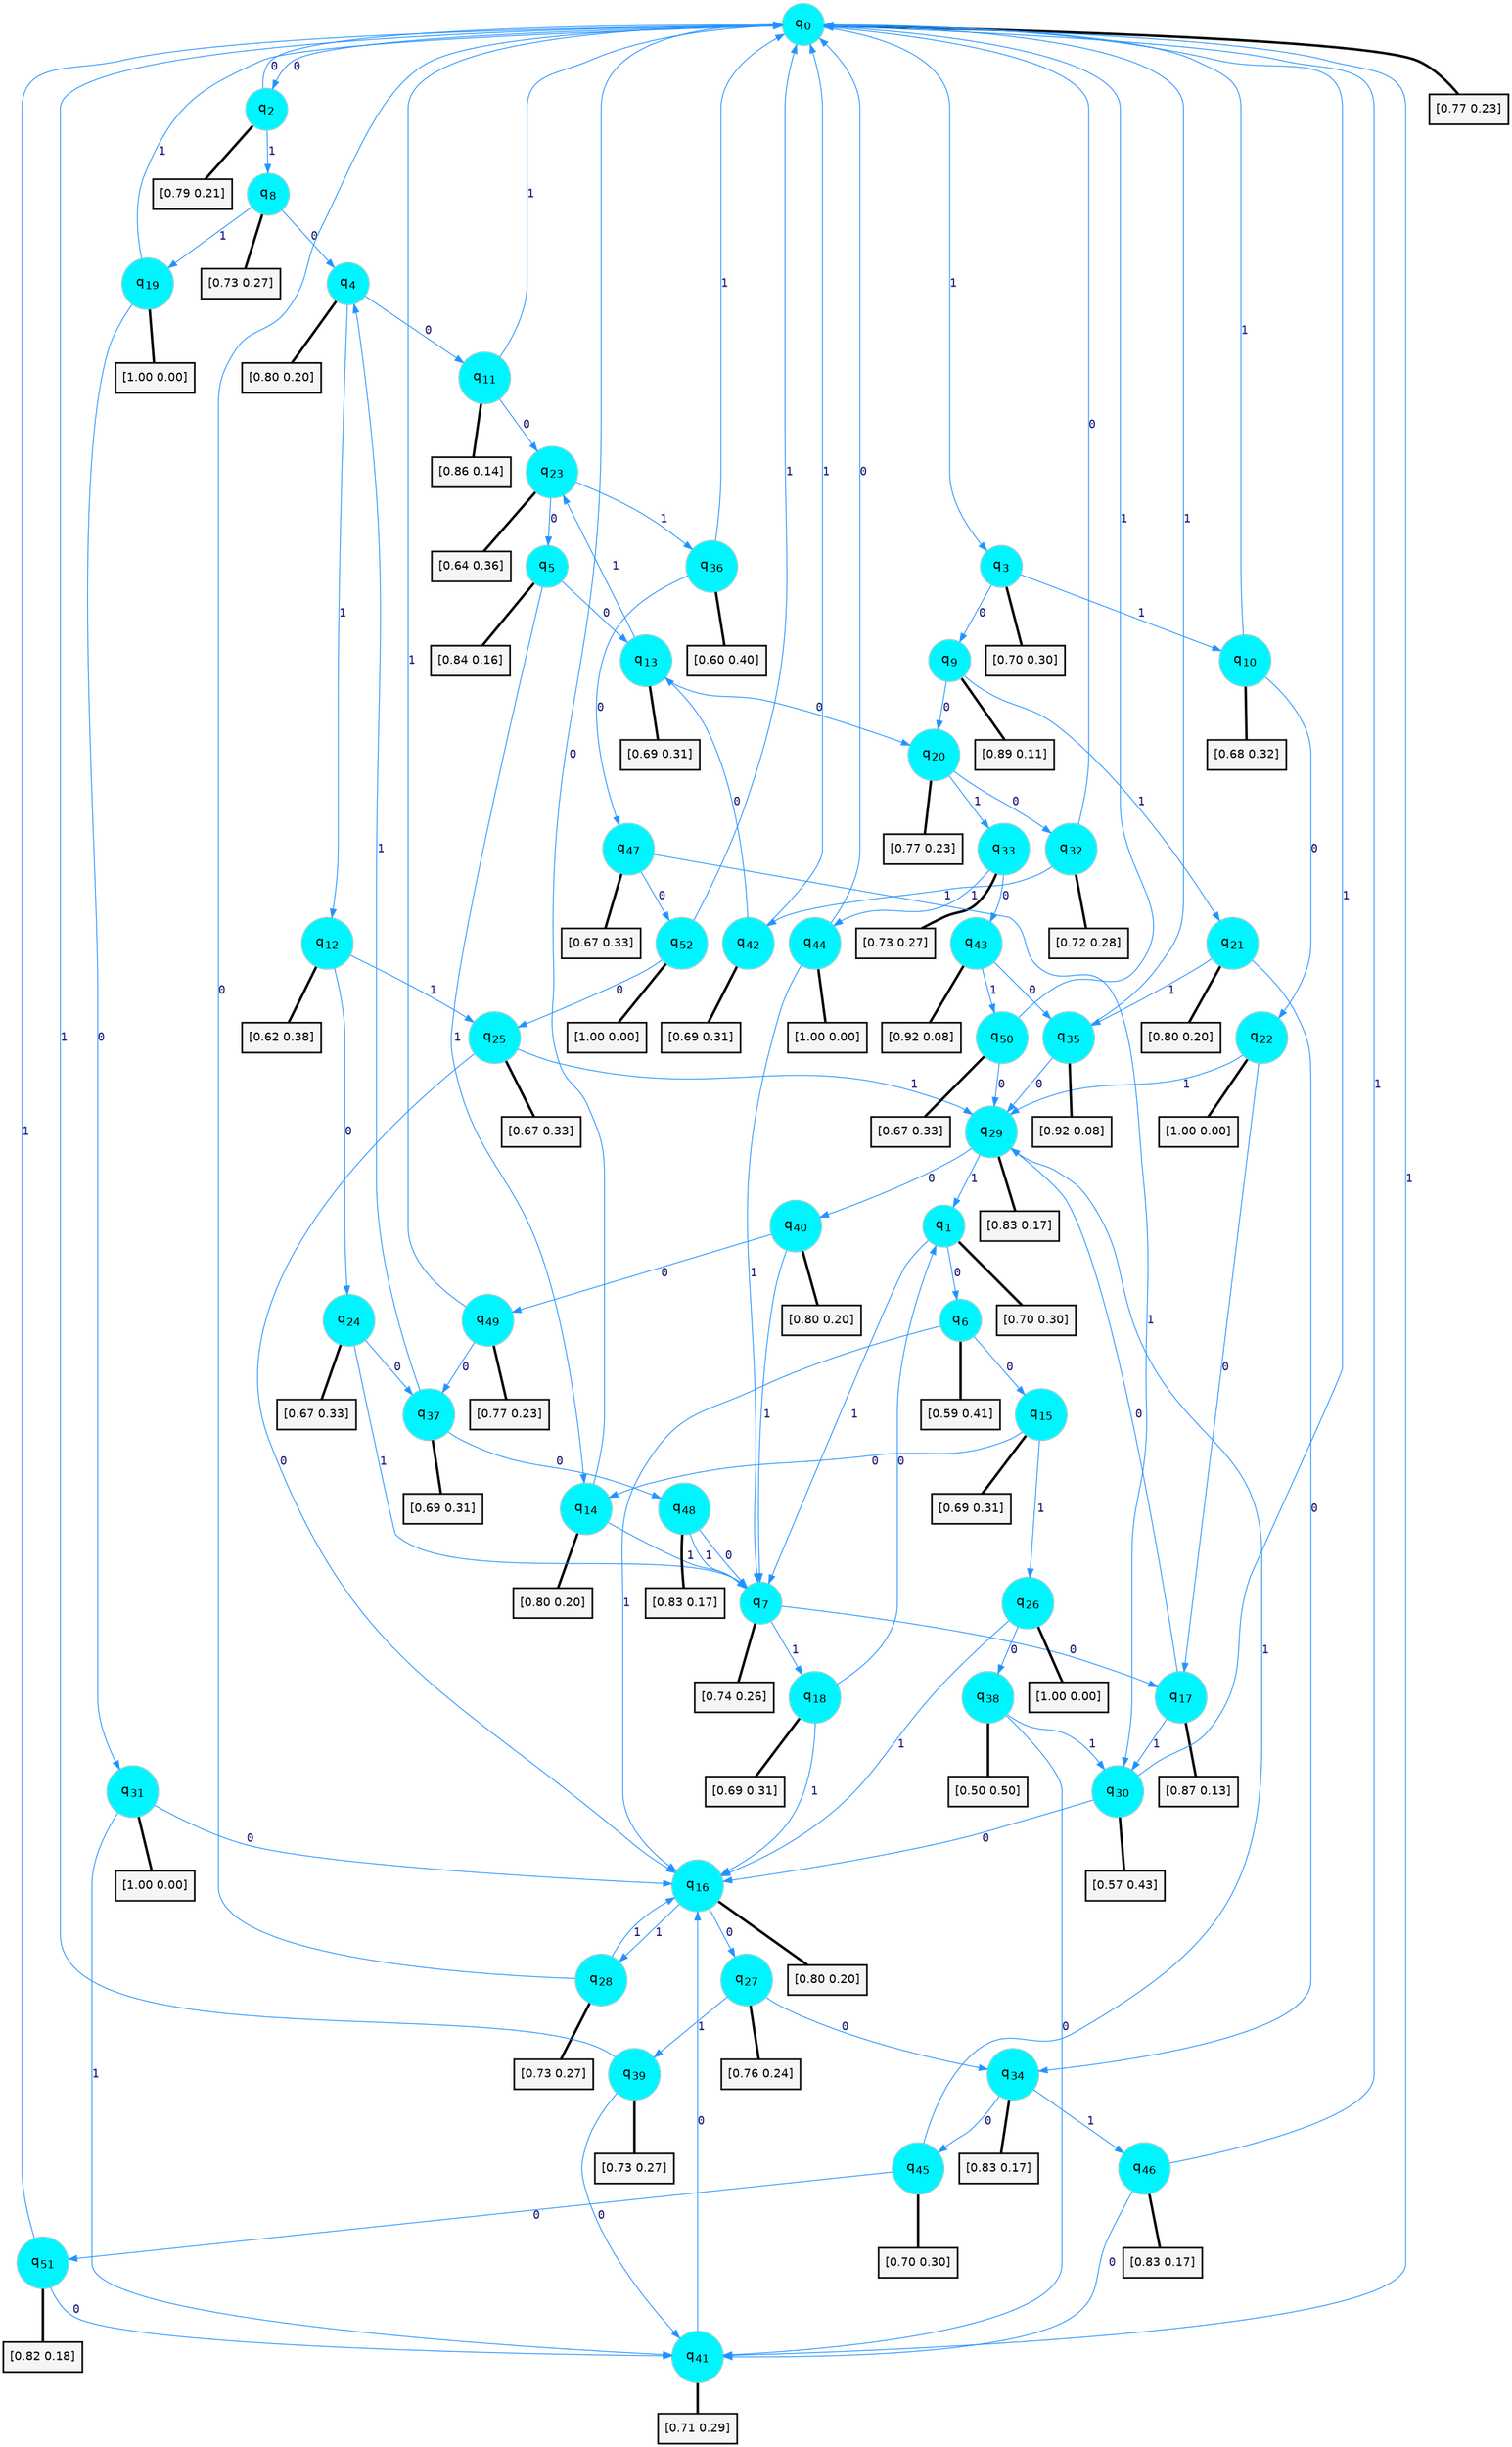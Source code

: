 digraph G {
graph [
bgcolor=transparent, dpi=300, rankdir=TD, size="40,25"];
node [
color=gray, fillcolor=turquoise1, fontcolor=black, fontname=Helvetica, fontsize=16, fontweight=bold, shape=circle, style=filled];
edge [
arrowsize=1, color=dodgerblue1, fontcolor=midnightblue, fontname=courier, fontweight=bold, penwidth=1, style=solid, weight=20];
0[label=<q<SUB>0</SUB>>];
1[label=<q<SUB>1</SUB>>];
2[label=<q<SUB>2</SUB>>];
3[label=<q<SUB>3</SUB>>];
4[label=<q<SUB>4</SUB>>];
5[label=<q<SUB>5</SUB>>];
6[label=<q<SUB>6</SUB>>];
7[label=<q<SUB>7</SUB>>];
8[label=<q<SUB>8</SUB>>];
9[label=<q<SUB>9</SUB>>];
10[label=<q<SUB>10</SUB>>];
11[label=<q<SUB>11</SUB>>];
12[label=<q<SUB>12</SUB>>];
13[label=<q<SUB>13</SUB>>];
14[label=<q<SUB>14</SUB>>];
15[label=<q<SUB>15</SUB>>];
16[label=<q<SUB>16</SUB>>];
17[label=<q<SUB>17</SUB>>];
18[label=<q<SUB>18</SUB>>];
19[label=<q<SUB>19</SUB>>];
20[label=<q<SUB>20</SUB>>];
21[label=<q<SUB>21</SUB>>];
22[label=<q<SUB>22</SUB>>];
23[label=<q<SUB>23</SUB>>];
24[label=<q<SUB>24</SUB>>];
25[label=<q<SUB>25</SUB>>];
26[label=<q<SUB>26</SUB>>];
27[label=<q<SUB>27</SUB>>];
28[label=<q<SUB>28</SUB>>];
29[label=<q<SUB>29</SUB>>];
30[label=<q<SUB>30</SUB>>];
31[label=<q<SUB>31</SUB>>];
32[label=<q<SUB>32</SUB>>];
33[label=<q<SUB>33</SUB>>];
34[label=<q<SUB>34</SUB>>];
35[label=<q<SUB>35</SUB>>];
36[label=<q<SUB>36</SUB>>];
37[label=<q<SUB>37</SUB>>];
38[label=<q<SUB>38</SUB>>];
39[label=<q<SUB>39</SUB>>];
40[label=<q<SUB>40</SUB>>];
41[label=<q<SUB>41</SUB>>];
42[label=<q<SUB>42</SUB>>];
43[label=<q<SUB>43</SUB>>];
44[label=<q<SUB>44</SUB>>];
45[label=<q<SUB>45</SUB>>];
46[label=<q<SUB>46</SUB>>];
47[label=<q<SUB>47</SUB>>];
48[label=<q<SUB>48</SUB>>];
49[label=<q<SUB>49</SUB>>];
50[label=<q<SUB>50</SUB>>];
51[label=<q<SUB>51</SUB>>];
52[label=<q<SUB>52</SUB>>];
53[label="[0.77 0.23]", shape=box,fontcolor=black, fontname=Helvetica, fontsize=14, penwidth=2, fillcolor=whitesmoke,color=black];
54[label="[0.70 0.30]", shape=box,fontcolor=black, fontname=Helvetica, fontsize=14, penwidth=2, fillcolor=whitesmoke,color=black];
55[label="[0.79 0.21]", shape=box,fontcolor=black, fontname=Helvetica, fontsize=14, penwidth=2, fillcolor=whitesmoke,color=black];
56[label="[0.70 0.30]", shape=box,fontcolor=black, fontname=Helvetica, fontsize=14, penwidth=2, fillcolor=whitesmoke,color=black];
57[label="[0.80 0.20]", shape=box,fontcolor=black, fontname=Helvetica, fontsize=14, penwidth=2, fillcolor=whitesmoke,color=black];
58[label="[0.84 0.16]", shape=box,fontcolor=black, fontname=Helvetica, fontsize=14, penwidth=2, fillcolor=whitesmoke,color=black];
59[label="[0.59 0.41]", shape=box,fontcolor=black, fontname=Helvetica, fontsize=14, penwidth=2, fillcolor=whitesmoke,color=black];
60[label="[0.74 0.26]", shape=box,fontcolor=black, fontname=Helvetica, fontsize=14, penwidth=2, fillcolor=whitesmoke,color=black];
61[label="[0.73 0.27]", shape=box,fontcolor=black, fontname=Helvetica, fontsize=14, penwidth=2, fillcolor=whitesmoke,color=black];
62[label="[0.89 0.11]", shape=box,fontcolor=black, fontname=Helvetica, fontsize=14, penwidth=2, fillcolor=whitesmoke,color=black];
63[label="[0.68 0.32]", shape=box,fontcolor=black, fontname=Helvetica, fontsize=14, penwidth=2, fillcolor=whitesmoke,color=black];
64[label="[0.86 0.14]", shape=box,fontcolor=black, fontname=Helvetica, fontsize=14, penwidth=2, fillcolor=whitesmoke,color=black];
65[label="[0.62 0.38]", shape=box,fontcolor=black, fontname=Helvetica, fontsize=14, penwidth=2, fillcolor=whitesmoke,color=black];
66[label="[0.69 0.31]", shape=box,fontcolor=black, fontname=Helvetica, fontsize=14, penwidth=2, fillcolor=whitesmoke,color=black];
67[label="[0.80 0.20]", shape=box,fontcolor=black, fontname=Helvetica, fontsize=14, penwidth=2, fillcolor=whitesmoke,color=black];
68[label="[0.69 0.31]", shape=box,fontcolor=black, fontname=Helvetica, fontsize=14, penwidth=2, fillcolor=whitesmoke,color=black];
69[label="[0.80 0.20]", shape=box,fontcolor=black, fontname=Helvetica, fontsize=14, penwidth=2, fillcolor=whitesmoke,color=black];
70[label="[0.87 0.13]", shape=box,fontcolor=black, fontname=Helvetica, fontsize=14, penwidth=2, fillcolor=whitesmoke,color=black];
71[label="[0.69 0.31]", shape=box,fontcolor=black, fontname=Helvetica, fontsize=14, penwidth=2, fillcolor=whitesmoke,color=black];
72[label="[1.00 0.00]", shape=box,fontcolor=black, fontname=Helvetica, fontsize=14, penwidth=2, fillcolor=whitesmoke,color=black];
73[label="[0.77 0.23]", shape=box,fontcolor=black, fontname=Helvetica, fontsize=14, penwidth=2, fillcolor=whitesmoke,color=black];
74[label="[0.80 0.20]", shape=box,fontcolor=black, fontname=Helvetica, fontsize=14, penwidth=2, fillcolor=whitesmoke,color=black];
75[label="[1.00 0.00]", shape=box,fontcolor=black, fontname=Helvetica, fontsize=14, penwidth=2, fillcolor=whitesmoke,color=black];
76[label="[0.64 0.36]", shape=box,fontcolor=black, fontname=Helvetica, fontsize=14, penwidth=2, fillcolor=whitesmoke,color=black];
77[label="[0.67 0.33]", shape=box,fontcolor=black, fontname=Helvetica, fontsize=14, penwidth=2, fillcolor=whitesmoke,color=black];
78[label="[0.67 0.33]", shape=box,fontcolor=black, fontname=Helvetica, fontsize=14, penwidth=2, fillcolor=whitesmoke,color=black];
79[label="[1.00 0.00]", shape=box,fontcolor=black, fontname=Helvetica, fontsize=14, penwidth=2, fillcolor=whitesmoke,color=black];
80[label="[0.76 0.24]", shape=box,fontcolor=black, fontname=Helvetica, fontsize=14, penwidth=2, fillcolor=whitesmoke,color=black];
81[label="[0.73 0.27]", shape=box,fontcolor=black, fontname=Helvetica, fontsize=14, penwidth=2, fillcolor=whitesmoke,color=black];
82[label="[0.83 0.17]", shape=box,fontcolor=black, fontname=Helvetica, fontsize=14, penwidth=2, fillcolor=whitesmoke,color=black];
83[label="[0.57 0.43]", shape=box,fontcolor=black, fontname=Helvetica, fontsize=14, penwidth=2, fillcolor=whitesmoke,color=black];
84[label="[1.00 0.00]", shape=box,fontcolor=black, fontname=Helvetica, fontsize=14, penwidth=2, fillcolor=whitesmoke,color=black];
85[label="[0.72 0.28]", shape=box,fontcolor=black, fontname=Helvetica, fontsize=14, penwidth=2, fillcolor=whitesmoke,color=black];
86[label="[0.73 0.27]", shape=box,fontcolor=black, fontname=Helvetica, fontsize=14, penwidth=2, fillcolor=whitesmoke,color=black];
87[label="[0.83 0.17]", shape=box,fontcolor=black, fontname=Helvetica, fontsize=14, penwidth=2, fillcolor=whitesmoke,color=black];
88[label="[0.92 0.08]", shape=box,fontcolor=black, fontname=Helvetica, fontsize=14, penwidth=2, fillcolor=whitesmoke,color=black];
89[label="[0.60 0.40]", shape=box,fontcolor=black, fontname=Helvetica, fontsize=14, penwidth=2, fillcolor=whitesmoke,color=black];
90[label="[0.69 0.31]", shape=box,fontcolor=black, fontname=Helvetica, fontsize=14, penwidth=2, fillcolor=whitesmoke,color=black];
91[label="[0.50 0.50]", shape=box,fontcolor=black, fontname=Helvetica, fontsize=14, penwidth=2, fillcolor=whitesmoke,color=black];
92[label="[0.73 0.27]", shape=box,fontcolor=black, fontname=Helvetica, fontsize=14, penwidth=2, fillcolor=whitesmoke,color=black];
93[label="[0.80 0.20]", shape=box,fontcolor=black, fontname=Helvetica, fontsize=14, penwidth=2, fillcolor=whitesmoke,color=black];
94[label="[0.71 0.29]", shape=box,fontcolor=black, fontname=Helvetica, fontsize=14, penwidth=2, fillcolor=whitesmoke,color=black];
95[label="[0.69 0.31]", shape=box,fontcolor=black, fontname=Helvetica, fontsize=14, penwidth=2, fillcolor=whitesmoke,color=black];
96[label="[0.92 0.08]", shape=box,fontcolor=black, fontname=Helvetica, fontsize=14, penwidth=2, fillcolor=whitesmoke,color=black];
97[label="[1.00 0.00]", shape=box,fontcolor=black, fontname=Helvetica, fontsize=14, penwidth=2, fillcolor=whitesmoke,color=black];
98[label="[0.70 0.30]", shape=box,fontcolor=black, fontname=Helvetica, fontsize=14, penwidth=2, fillcolor=whitesmoke,color=black];
99[label="[0.83 0.17]", shape=box,fontcolor=black, fontname=Helvetica, fontsize=14, penwidth=2, fillcolor=whitesmoke,color=black];
100[label="[0.67 0.33]", shape=box,fontcolor=black, fontname=Helvetica, fontsize=14, penwidth=2, fillcolor=whitesmoke,color=black];
101[label="[0.83 0.17]", shape=box,fontcolor=black, fontname=Helvetica, fontsize=14, penwidth=2, fillcolor=whitesmoke,color=black];
102[label="[0.77 0.23]", shape=box,fontcolor=black, fontname=Helvetica, fontsize=14, penwidth=2, fillcolor=whitesmoke,color=black];
103[label="[0.67 0.33]", shape=box,fontcolor=black, fontname=Helvetica, fontsize=14, penwidth=2, fillcolor=whitesmoke,color=black];
104[label="[0.82 0.18]", shape=box,fontcolor=black, fontname=Helvetica, fontsize=14, penwidth=2, fillcolor=whitesmoke,color=black];
105[label="[1.00 0.00]", shape=box,fontcolor=black, fontname=Helvetica, fontsize=14, penwidth=2, fillcolor=whitesmoke,color=black];
0->2 [label=0];
0->3 [label=1];
0->53 [arrowhead=none, penwidth=3,color=black];
1->6 [label=0];
1->7 [label=1];
1->54 [arrowhead=none, penwidth=3,color=black];
2->0 [label=0];
2->8 [label=1];
2->55 [arrowhead=none, penwidth=3,color=black];
3->9 [label=0];
3->10 [label=1];
3->56 [arrowhead=none, penwidth=3,color=black];
4->11 [label=0];
4->12 [label=1];
4->57 [arrowhead=none, penwidth=3,color=black];
5->13 [label=0];
5->14 [label=1];
5->58 [arrowhead=none, penwidth=3,color=black];
6->15 [label=0];
6->16 [label=1];
6->59 [arrowhead=none, penwidth=3,color=black];
7->17 [label=0];
7->18 [label=1];
7->60 [arrowhead=none, penwidth=3,color=black];
8->4 [label=0];
8->19 [label=1];
8->61 [arrowhead=none, penwidth=3,color=black];
9->20 [label=0];
9->21 [label=1];
9->62 [arrowhead=none, penwidth=3,color=black];
10->22 [label=0];
10->0 [label=1];
10->63 [arrowhead=none, penwidth=3,color=black];
11->23 [label=0];
11->0 [label=1];
11->64 [arrowhead=none, penwidth=3,color=black];
12->24 [label=0];
12->25 [label=1];
12->65 [arrowhead=none, penwidth=3,color=black];
13->20 [label=0];
13->23 [label=1];
13->66 [arrowhead=none, penwidth=3,color=black];
14->0 [label=0];
14->7 [label=1];
14->67 [arrowhead=none, penwidth=3,color=black];
15->14 [label=0];
15->26 [label=1];
15->68 [arrowhead=none, penwidth=3,color=black];
16->27 [label=0];
16->28 [label=1];
16->69 [arrowhead=none, penwidth=3,color=black];
17->29 [label=0];
17->30 [label=1];
17->70 [arrowhead=none, penwidth=3,color=black];
18->1 [label=0];
18->16 [label=1];
18->71 [arrowhead=none, penwidth=3,color=black];
19->31 [label=0];
19->0 [label=1];
19->72 [arrowhead=none, penwidth=3,color=black];
20->32 [label=0];
20->33 [label=1];
20->73 [arrowhead=none, penwidth=3,color=black];
21->34 [label=0];
21->35 [label=1];
21->74 [arrowhead=none, penwidth=3,color=black];
22->17 [label=0];
22->29 [label=1];
22->75 [arrowhead=none, penwidth=3,color=black];
23->5 [label=0];
23->36 [label=1];
23->76 [arrowhead=none, penwidth=3,color=black];
24->37 [label=0];
24->7 [label=1];
24->77 [arrowhead=none, penwidth=3,color=black];
25->16 [label=0];
25->29 [label=1];
25->78 [arrowhead=none, penwidth=3,color=black];
26->38 [label=0];
26->16 [label=1];
26->79 [arrowhead=none, penwidth=3,color=black];
27->34 [label=0];
27->39 [label=1];
27->80 [arrowhead=none, penwidth=3,color=black];
28->0 [label=0];
28->16 [label=1];
28->81 [arrowhead=none, penwidth=3,color=black];
29->40 [label=0];
29->1 [label=1];
29->82 [arrowhead=none, penwidth=3,color=black];
30->16 [label=0];
30->0 [label=1];
30->83 [arrowhead=none, penwidth=3,color=black];
31->16 [label=0];
31->41 [label=1];
31->84 [arrowhead=none, penwidth=3,color=black];
32->0 [label=0];
32->42 [label=1];
32->85 [arrowhead=none, penwidth=3,color=black];
33->43 [label=0];
33->44 [label=1];
33->86 [arrowhead=none, penwidth=3,color=black];
34->45 [label=0];
34->46 [label=1];
34->87 [arrowhead=none, penwidth=3,color=black];
35->29 [label=0];
35->0 [label=1];
35->88 [arrowhead=none, penwidth=3,color=black];
36->47 [label=0];
36->0 [label=1];
36->89 [arrowhead=none, penwidth=3,color=black];
37->48 [label=0];
37->4 [label=1];
37->90 [arrowhead=none, penwidth=3,color=black];
38->41 [label=0];
38->30 [label=1];
38->91 [arrowhead=none, penwidth=3,color=black];
39->41 [label=0];
39->0 [label=1];
39->92 [arrowhead=none, penwidth=3,color=black];
40->49 [label=0];
40->7 [label=1];
40->93 [arrowhead=none, penwidth=3,color=black];
41->16 [label=0];
41->0 [label=1];
41->94 [arrowhead=none, penwidth=3,color=black];
42->13 [label=0];
42->0 [label=1];
42->95 [arrowhead=none, penwidth=3,color=black];
43->35 [label=0];
43->50 [label=1];
43->96 [arrowhead=none, penwidth=3,color=black];
44->0 [label=0];
44->7 [label=1];
44->97 [arrowhead=none, penwidth=3,color=black];
45->51 [label=0];
45->29 [label=1];
45->98 [arrowhead=none, penwidth=3,color=black];
46->41 [label=0];
46->0 [label=1];
46->99 [arrowhead=none, penwidth=3,color=black];
47->52 [label=0];
47->30 [label=1];
47->100 [arrowhead=none, penwidth=3,color=black];
48->7 [label=0];
48->7 [label=1];
48->101 [arrowhead=none, penwidth=3,color=black];
49->37 [label=0];
49->0 [label=1];
49->102 [arrowhead=none, penwidth=3,color=black];
50->29 [label=0];
50->0 [label=1];
50->103 [arrowhead=none, penwidth=3,color=black];
51->41 [label=0];
51->0 [label=1];
51->104 [arrowhead=none, penwidth=3,color=black];
52->25 [label=0];
52->0 [label=1];
52->105 [arrowhead=none, penwidth=3,color=black];
}
